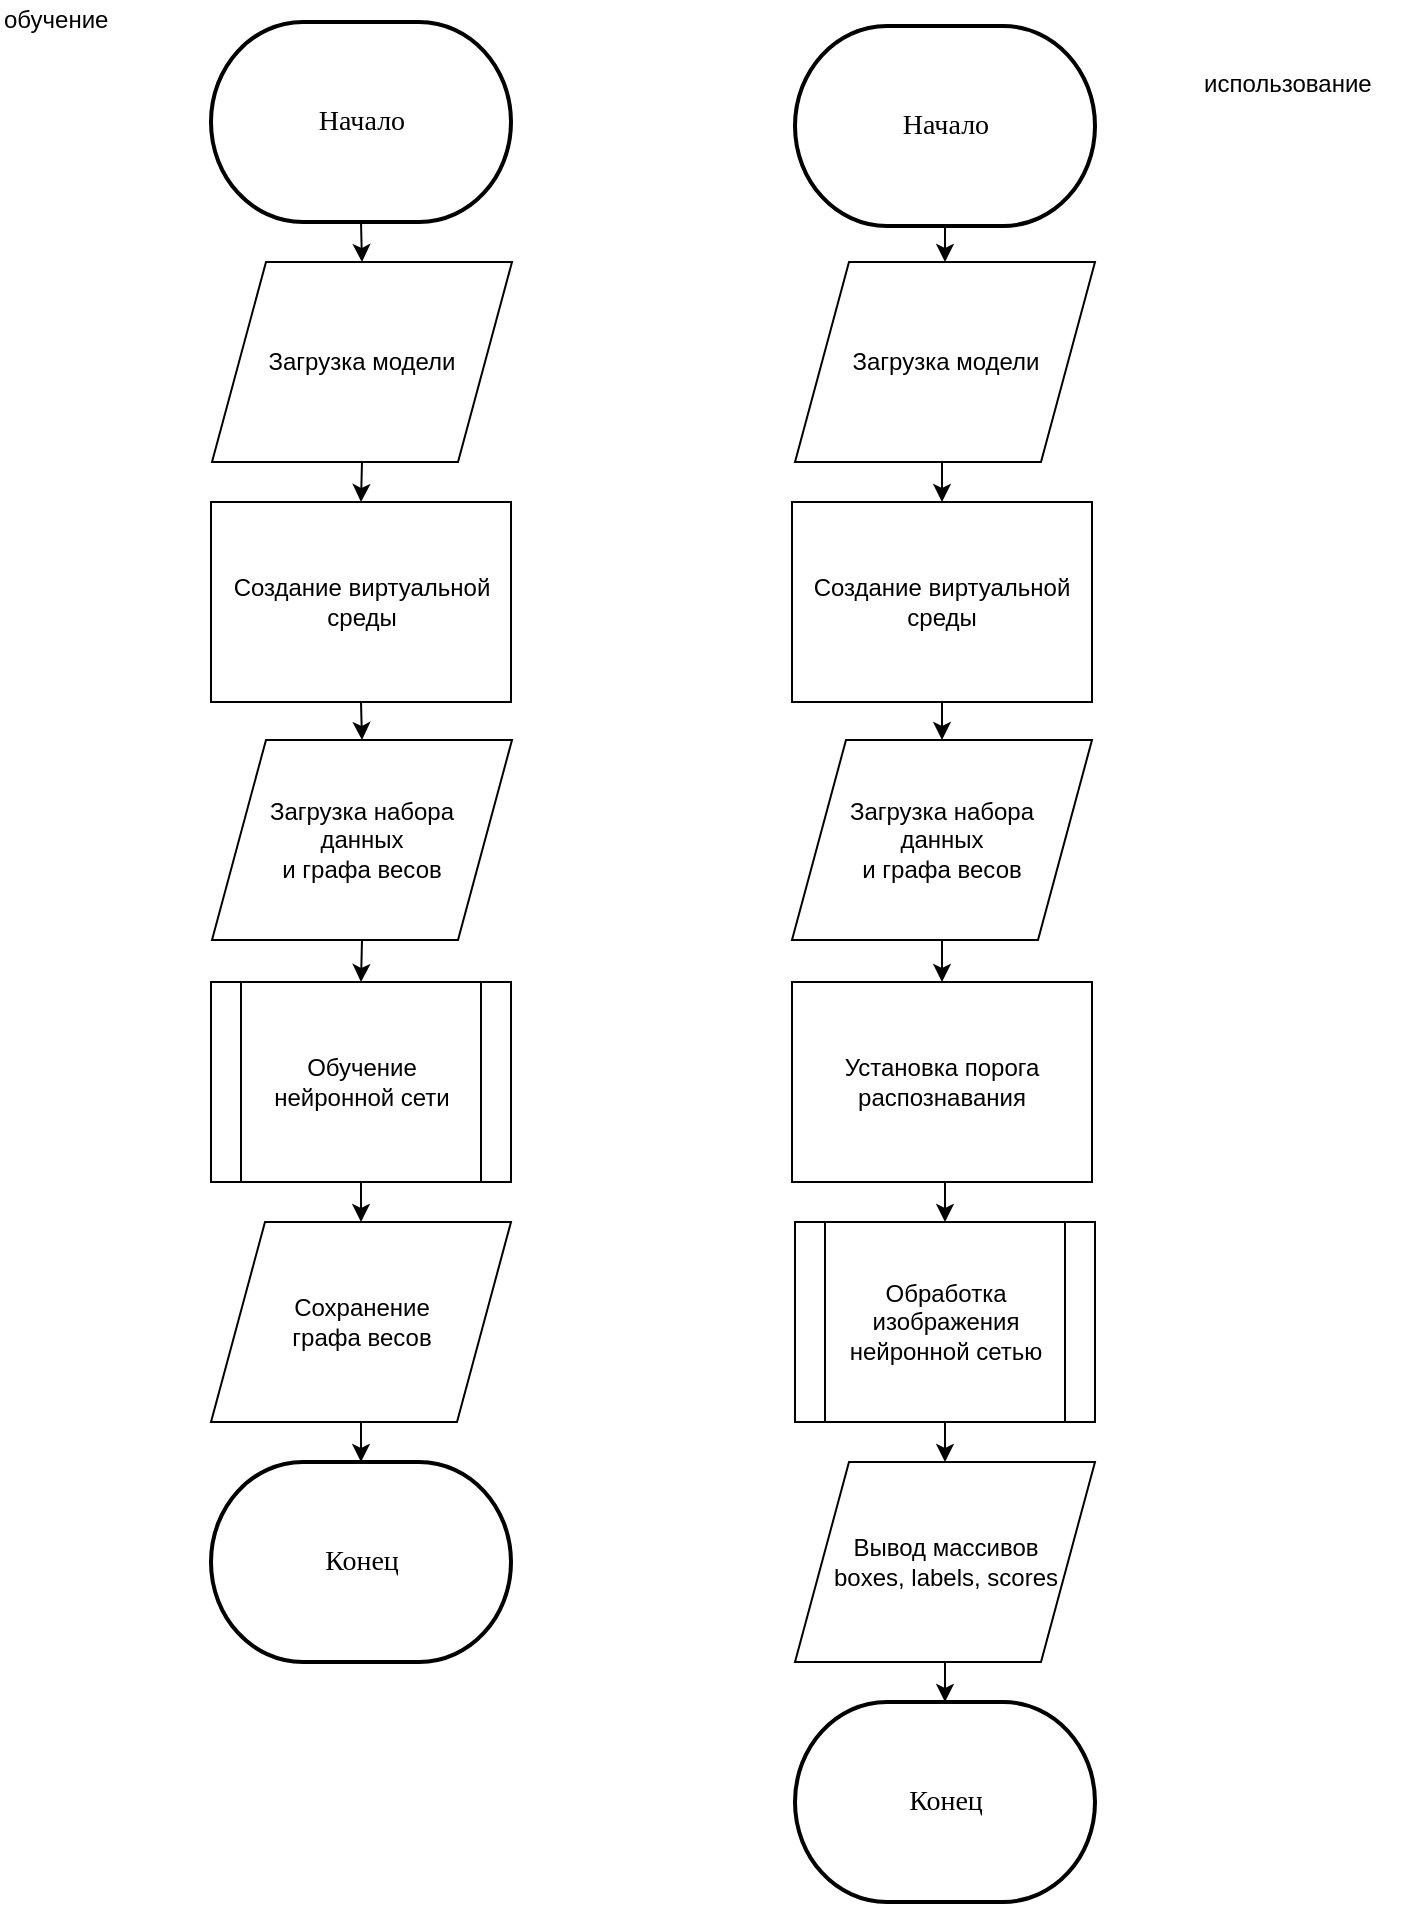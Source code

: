 <mxfile version="14.7.5" type="device"><diagram id="HiPtdlyL8ddALGTPW31D" name="Page-1"><mxGraphModel dx="2249" dy="794" grid="0" gridSize="10" guides="1" tooltips="1" connect="1" arrows="1" fold="1" page="1" pageScale="1" pageWidth="827" pageHeight="1169" math="0" shadow="0"><root><mxCell id="0"/><mxCell id="1" parent="0"/><mxCell id="IYNnI8lZWtMKCzktfhOO-1" value="обучение" style="text;html=1;resizable=0;points=[];autosize=1;align=left;verticalAlign=top;spacingTop=-4;" parent="1" vertex="1"><mxGeometry x="-21" y="9" width="70" height="20" as="geometry"/></mxCell><mxCell id="_grEuV_WgquTLe6Oz_QZ-1" style="edgeStyle=none;rounded=0;orthogonalLoop=1;jettySize=auto;html=1;exitX=0.5;exitY=1;exitDx=0;exitDy=0;exitPerimeter=0;" edge="1" parent="1" source="IYNnI8lZWtMKCzktfhOO-2" target="IYNnI8lZWtMKCzktfhOO-22"><mxGeometry relative="1" as="geometry"/></mxCell><mxCell id="IYNnI8lZWtMKCzktfhOO-2" value="&lt;font face=&quot;Times New Roman&quot; style=&quot;font-size: 14px&quot;&gt;Начало&lt;/font&gt;" style="strokeWidth=2;html=1;shape=mxgraph.flowchart.terminator;whiteSpace=wrap;" parent="1" vertex="1"><mxGeometry x="376.5" y="22" width="150" height="100" as="geometry"/></mxCell><mxCell id="IYNnI8lZWtMKCzktfhOO-11" style="edgeStyle=orthogonalEdgeStyle;rounded=0;orthogonalLoop=1;jettySize=auto;html=1;exitX=0.5;exitY=1;exitDx=0;exitDy=0;entryX=0.5;entryY=0;entryDx=0;entryDy=0;" parent="1" source="IYNnI8lZWtMKCzktfhOO-3" target="IYNnI8lZWtMKCzktfhOO-4" edge="1"><mxGeometry relative="1" as="geometry"/></mxCell><mxCell id="IYNnI8lZWtMKCzktfhOO-3" value="Загрузка модели" style="shape=parallelogram;perimeter=parallelogramPerimeter;whiteSpace=wrap;html=1;size=0.18;" parent="1" vertex="1"><mxGeometry x="85" y="140" width="150" height="100" as="geometry"/></mxCell><mxCell id="IYNnI8lZWtMKCzktfhOO-12" style="edgeStyle=orthogonalEdgeStyle;rounded=0;orthogonalLoop=1;jettySize=auto;html=1;exitX=0.5;exitY=1;exitDx=0;exitDy=0;entryX=0.5;entryY=0;entryDx=0;entryDy=0;" parent="1" source="IYNnI8lZWtMKCzktfhOO-4" target="IYNnI8lZWtMKCzktfhOO-5" edge="1"><mxGeometry relative="1" as="geometry"/></mxCell><mxCell id="IYNnI8lZWtMKCzktfhOO-4" value="Создание виртуальной среды" style="rounded=0;whiteSpace=wrap;html=1;" parent="1" vertex="1"><mxGeometry x="84.5" y="260" width="150" height="100" as="geometry"/></mxCell><mxCell id="IYNnI8lZWtMKCzktfhOO-13" style="edgeStyle=orthogonalEdgeStyle;rounded=0;orthogonalLoop=1;jettySize=auto;html=1;exitX=0.5;exitY=1;exitDx=0;exitDy=0;entryX=0.5;entryY=0;entryDx=0;entryDy=0;" parent="1" source="IYNnI8lZWtMKCzktfhOO-5" target="IYNnI8lZWtMKCzktfhOO-7" edge="1"><mxGeometry relative="1" as="geometry"/></mxCell><mxCell id="IYNnI8lZWtMKCzktfhOO-5" value="Загрузка набора &lt;br&gt;данных &lt;br&gt;и графа весов" style="shape=parallelogram;perimeter=parallelogramPerimeter;whiteSpace=wrap;html=1;size=0.18;" parent="1" vertex="1"><mxGeometry x="85" y="379" width="150" height="100" as="geometry"/></mxCell><mxCell id="IYNnI8lZWtMKCzktfhOO-14" style="edgeStyle=orthogonalEdgeStyle;rounded=0;orthogonalLoop=1;jettySize=auto;html=1;exitX=0.5;exitY=1;exitDx=0;exitDy=0;entryX=0.5;entryY=0;entryDx=0;entryDy=0;" parent="1" source="IYNnI8lZWtMKCzktfhOO-7" target="IYNnI8lZWtMKCzktfhOO-8" edge="1"><mxGeometry relative="1" as="geometry"/></mxCell><mxCell id="IYNnI8lZWtMKCzktfhOO-7" value="Обучение нейронной сети" style="shape=process;whiteSpace=wrap;html=1;backgroundOutline=1;" parent="1" vertex="1"><mxGeometry x="84.5" y="500" width="150" height="100" as="geometry"/></mxCell><mxCell id="IYNnI8lZWtMKCzktfhOO-17" style="edgeStyle=orthogonalEdgeStyle;rounded=0;orthogonalLoop=1;jettySize=auto;html=1;exitX=0.5;exitY=1;exitDx=0;exitDy=0;entryX=0.5;entryY=0;entryDx=0;entryDy=0;entryPerimeter=0;" parent="1" source="IYNnI8lZWtMKCzktfhOO-8" target="IYNnI8lZWtMKCzktfhOO-9" edge="1"><mxGeometry relative="1" as="geometry"/></mxCell><mxCell id="IYNnI8lZWtMKCzktfhOO-8" value="Сохранение &lt;br&gt;графа весов" style="shape=parallelogram;perimeter=parallelogramPerimeter;whiteSpace=wrap;html=1;size=0.18;" parent="1" vertex="1"><mxGeometry x="84.5" y="620" width="150" height="100" as="geometry"/></mxCell><mxCell id="IYNnI8lZWtMKCzktfhOO-9" value="&lt;font face=&quot;Times New Roman&quot; style=&quot;font-size: 14px&quot;&gt;Конец&lt;/font&gt;" style="strokeWidth=2;html=1;shape=mxgraph.flowchart.terminator;whiteSpace=wrap;" parent="1" vertex="1"><mxGeometry x="84.5" y="740" width="150" height="100" as="geometry"/></mxCell><mxCell id="IYNnI8lZWtMKCzktfhOO-18" value="использование&lt;br&gt;" style="text;html=1;resizable=0;points=[];autosize=1;align=left;verticalAlign=top;spacingTop=-4;" parent="1" vertex="1"><mxGeometry x="579" y="41" width="100" height="20" as="geometry"/></mxCell><mxCell id="IYNnI8lZWtMKCzktfhOO-20" style="edgeStyle=orthogonalEdgeStyle;rounded=0;orthogonalLoop=1;jettySize=auto;html=1;exitX=0.5;exitY=1;exitDx=0;exitDy=0;exitPerimeter=0;entryX=0.5;entryY=0;entryDx=0;entryDy=0;" parent="1" source="IYNnI8lZWtMKCzktfhOO-19" target="IYNnI8lZWtMKCzktfhOO-3" edge="1"><mxGeometry relative="1" as="geometry"/></mxCell><mxCell id="IYNnI8lZWtMKCzktfhOO-19" value="&lt;font face=&quot;Times New Roman&quot; style=&quot;font-size: 14px&quot;&gt;Начало&lt;/font&gt;" style="strokeWidth=2;html=1;shape=mxgraph.flowchart.terminator;whiteSpace=wrap;" parent="1" vertex="1"><mxGeometry x="84.5" y="20" width="150" height="100" as="geometry"/></mxCell><mxCell id="IYNnI8lZWtMKCzktfhOO-21" style="edgeStyle=orthogonalEdgeStyle;rounded=0;orthogonalLoop=1;jettySize=auto;html=1;exitX=0.5;exitY=1;exitDx=0;exitDy=0;entryX=0.5;entryY=0;entryDx=0;entryDy=0;" parent="1" source="IYNnI8lZWtMKCzktfhOO-22" target="IYNnI8lZWtMKCzktfhOO-24" edge="1"><mxGeometry relative="1" as="geometry"/></mxCell><mxCell id="IYNnI8lZWtMKCzktfhOO-22" value="Загрузка модели" style="shape=parallelogram;perimeter=parallelogramPerimeter;whiteSpace=wrap;html=1;size=0.18;" parent="1" vertex="1"><mxGeometry x="376.5" y="140" width="150" height="100" as="geometry"/></mxCell><mxCell id="IYNnI8lZWtMKCzktfhOO-23" style="edgeStyle=orthogonalEdgeStyle;rounded=0;orthogonalLoop=1;jettySize=auto;html=1;exitX=0.5;exitY=1;exitDx=0;exitDy=0;entryX=0.5;entryY=0;entryDx=0;entryDy=0;" parent="1" source="IYNnI8lZWtMKCzktfhOO-24" target="IYNnI8lZWtMKCzktfhOO-25" edge="1"><mxGeometry relative="1" as="geometry"/></mxCell><mxCell id="IYNnI8lZWtMKCzktfhOO-24" value="Создание виртуальной среды" style="rounded=0;whiteSpace=wrap;html=1;" parent="1" vertex="1"><mxGeometry x="375" y="260" width="150" height="100" as="geometry"/></mxCell><mxCell id="IYNnI8lZWtMKCzktfhOO-31" style="edgeStyle=orthogonalEdgeStyle;rounded=0;orthogonalLoop=1;jettySize=auto;html=1;exitX=0.5;exitY=1;exitDx=0;exitDy=0;entryX=0.5;entryY=0;entryDx=0;entryDy=0;" parent="1" source="IYNnI8lZWtMKCzktfhOO-25" target="IYNnI8lZWtMKCzktfhOO-27" edge="1"><mxGeometry relative="1" as="geometry"/></mxCell><mxCell id="IYNnI8lZWtMKCzktfhOO-25" value="Загрузка набора&lt;br&gt;данных &lt;br&gt;и графа весов" style="shape=parallelogram;perimeter=parallelogramPerimeter;whiteSpace=wrap;html=1;size=0.18;" parent="1" vertex="1"><mxGeometry x="375" y="379" width="150" height="100" as="geometry"/></mxCell><mxCell id="IYNnI8lZWtMKCzktfhOO-32" style="edgeStyle=orthogonalEdgeStyle;rounded=0;orthogonalLoop=1;jettySize=auto;html=1;exitX=0.5;exitY=1;exitDx=0;exitDy=0;entryX=0.5;entryY=0;entryDx=0;entryDy=0;" parent="1" source="IYNnI8lZWtMKCzktfhOO-27" target="IYNnI8lZWtMKCzktfhOO-28" edge="1"><mxGeometry relative="1" as="geometry"/></mxCell><mxCell id="IYNnI8lZWtMKCzktfhOO-27" value="Установка порога распознавания" style="rounded=0;whiteSpace=wrap;html=1;" parent="1" vertex="1"><mxGeometry x="375" y="500" width="150" height="100" as="geometry"/></mxCell><mxCell id="IYNnI8lZWtMKCzktfhOO-33" style="edgeStyle=orthogonalEdgeStyle;rounded=0;orthogonalLoop=1;jettySize=auto;html=1;exitX=0.5;exitY=1;exitDx=0;exitDy=0;entryX=0.5;entryY=0;entryDx=0;entryDy=0;" parent="1" source="IYNnI8lZWtMKCzktfhOO-28" target="IYNnI8lZWtMKCzktfhOO-29" edge="1"><mxGeometry relative="1" as="geometry"/></mxCell><mxCell id="IYNnI8lZWtMKCzktfhOO-28" value="Обработка изображения нейронной сетью" style="shape=process;whiteSpace=wrap;html=1;backgroundOutline=1;" parent="1" vertex="1"><mxGeometry x="376.5" y="620" width="150" height="100" as="geometry"/></mxCell><mxCell id="IYNnI8lZWtMKCzktfhOO-34" style="edgeStyle=orthogonalEdgeStyle;rounded=0;orthogonalLoop=1;jettySize=auto;html=1;exitX=0.5;exitY=1;exitDx=0;exitDy=0;entryX=0.5;entryY=0;entryDx=0;entryDy=0;entryPerimeter=0;" parent="1" source="IYNnI8lZWtMKCzktfhOO-29" target="IYNnI8lZWtMKCzktfhOO-30" edge="1"><mxGeometry relative="1" as="geometry"/></mxCell><mxCell id="IYNnI8lZWtMKCzktfhOO-29" value="Вывод массивов &lt;br&gt;boxes, labels, scores" style="shape=parallelogram;perimeter=parallelogramPerimeter;whiteSpace=wrap;html=1;size=0.18;" parent="1" vertex="1"><mxGeometry x="376.5" y="740" width="150" height="100" as="geometry"/></mxCell><mxCell id="IYNnI8lZWtMKCzktfhOO-30" value="&lt;font face=&quot;Times New Roman&quot; style=&quot;font-size: 14px&quot;&gt;Конец&lt;/font&gt;" style="strokeWidth=2;html=1;shape=mxgraph.flowchart.terminator;whiteSpace=wrap;" parent="1" vertex="1"><mxGeometry x="376.5" y="860" width="150" height="100" as="geometry"/></mxCell></root></mxGraphModel></diagram></mxfile>